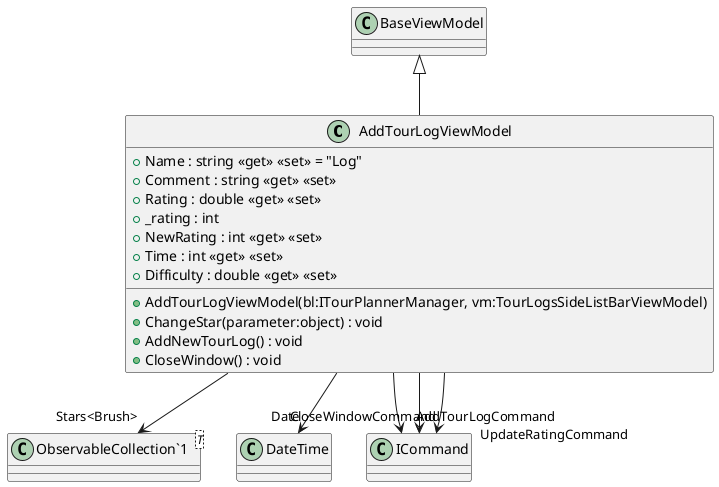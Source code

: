 @startuml
class AddTourLogViewModel {
    + Name : string <<get>> <<set>> = "Log"
    + Comment : string <<get>> <<set>>
    + Rating : double <<get>> <<set>>
    + _rating : int
    + NewRating : int <<get>> <<set>>
    + Time : int <<get>> <<set>>
    + Difficulty : double <<get>> <<set>>
    + AddTourLogViewModel(bl:ITourPlannerManager, vm:TourLogsSideListBarViewModel)
    + ChangeStar(parameter:object) : void
    + AddNewTourLog() : void
    + CloseWindow() : void
}
class "ObservableCollection`1"<T> {
}
BaseViewModel <|-- AddTourLogViewModel
AddTourLogViewModel --> "Date" DateTime
AddTourLogViewModel --> "Stars<Brush>" "ObservableCollection`1"
AddTourLogViewModel --> "AddTourLogCommand" ICommand
AddTourLogViewModel --> "CloseWindowCommand" ICommand
AddTourLogViewModel --> "UpdateRatingCommand" ICommand
@enduml
